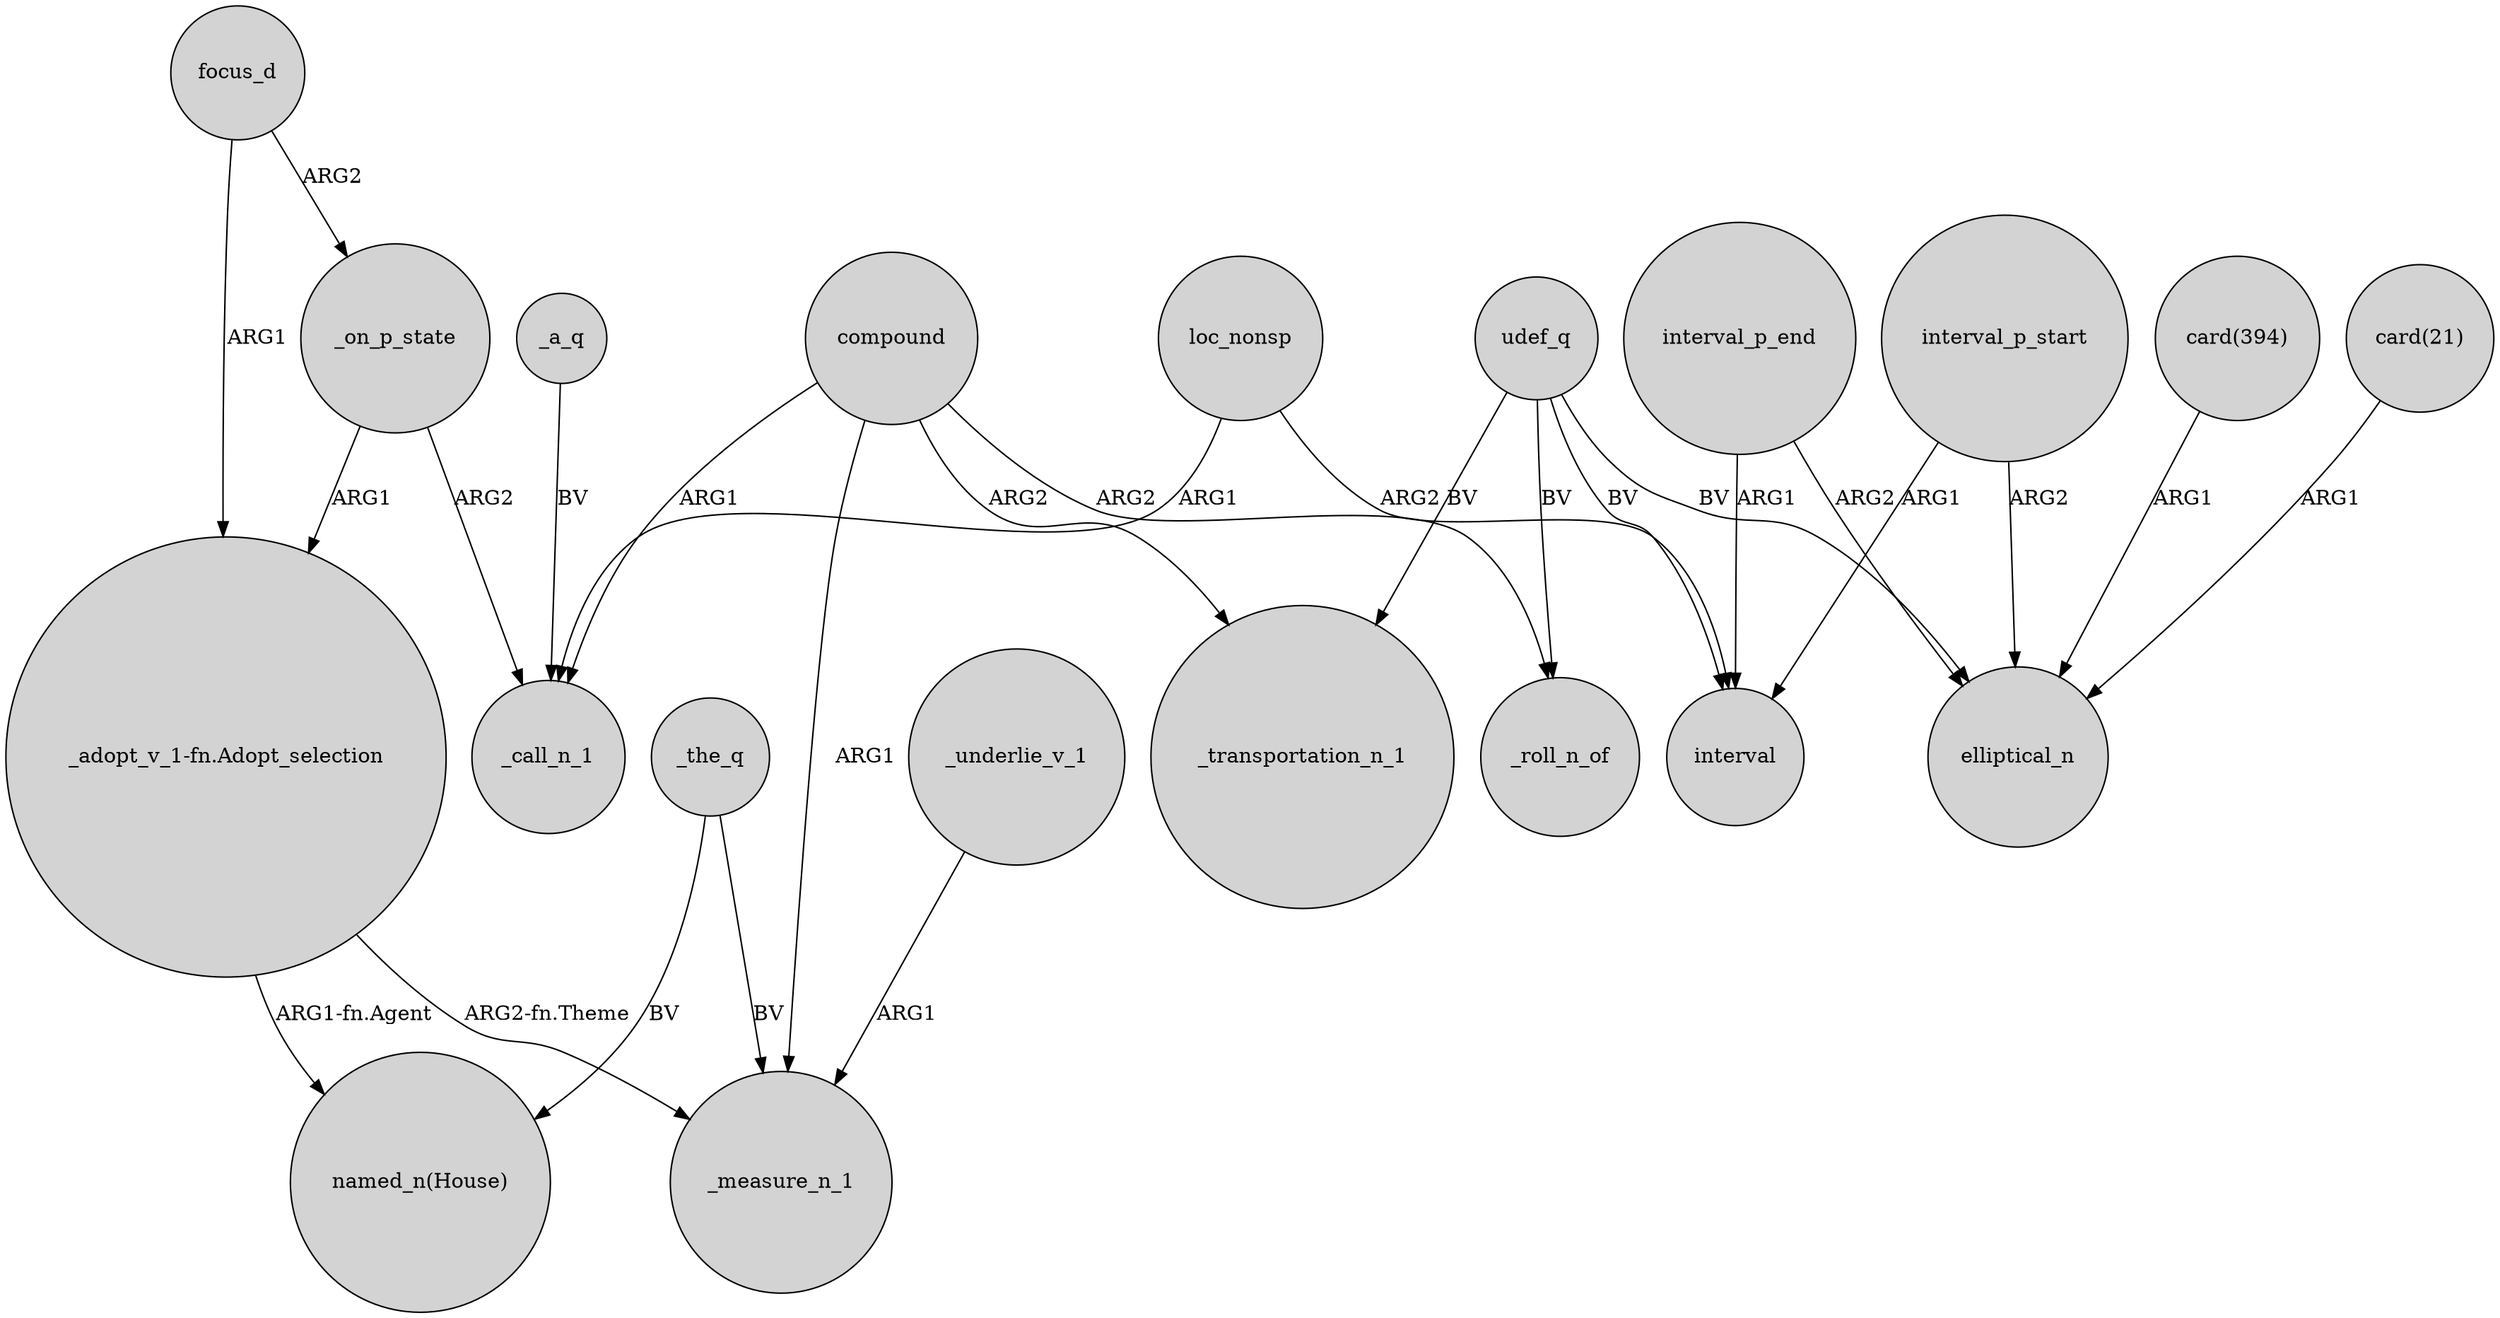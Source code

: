 digraph {
	node [shape=circle style=filled]
	_the_q -> _measure_n_1 [label=BV]
	"_adopt_v_1-fn.Adopt_selection" -> "named_n(House)" [label="ARG1-fn.Agent"]
	loc_nonsp -> interval [label=ARG2]
	_on_p_state -> _call_n_1 [label=ARG2]
	udef_q -> elliptical_n [label=BV]
	udef_q -> _transportation_n_1 [label=BV]
	focus_d -> _on_p_state [label=ARG2]
	"card(394)" -> elliptical_n [label=ARG1]
	_underlie_v_1 -> _measure_n_1 [label=ARG1]
	compound -> _transportation_n_1 [label=ARG2]
	interval_p_end -> elliptical_n [label=ARG2]
	_on_p_state -> "_adopt_v_1-fn.Adopt_selection" [label=ARG1]
	interval_p_start -> elliptical_n [label=ARG2]
	_the_q -> "named_n(House)" [label=BV]
	compound -> _measure_n_1 [label=ARG1]
	_a_q -> _call_n_1 [label=BV]
	interval_p_start -> interval [label=ARG1]
	udef_q -> _roll_n_of [label=BV]
	"card(21)" -> elliptical_n [label=ARG1]
	focus_d -> "_adopt_v_1-fn.Adopt_selection" [label=ARG1]
	interval_p_end -> interval [label=ARG1]
	compound -> _roll_n_of [label=ARG2]
	"_adopt_v_1-fn.Adopt_selection" -> _measure_n_1 [label="ARG2-fn.Theme"]
	loc_nonsp -> _call_n_1 [label=ARG1]
	compound -> _call_n_1 [label=ARG1]
	udef_q -> interval [label=BV]
}
